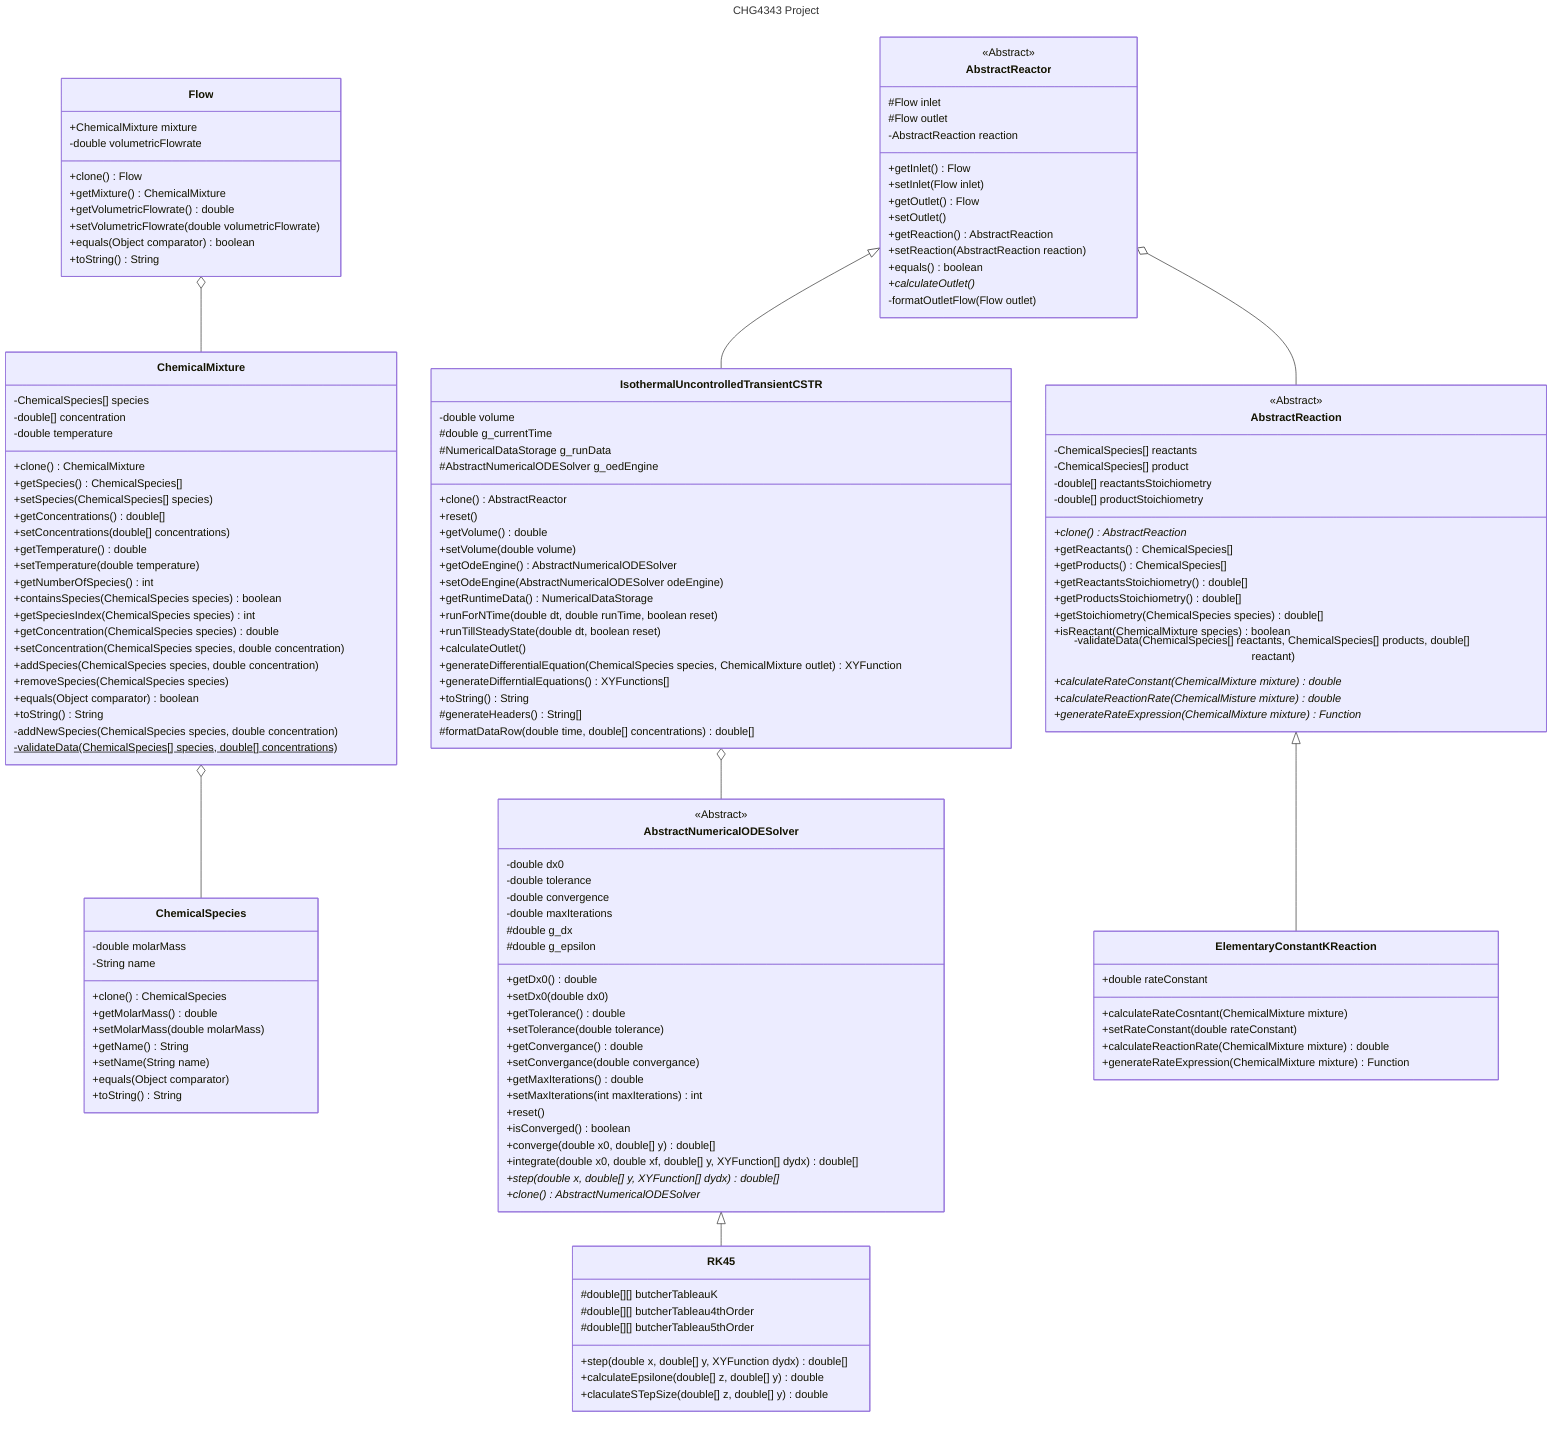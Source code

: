 ---
title: CHG4343 Project
---
classDiagram
    %% Relationship between concrete classes
    ChemicalMixture o-- ChemicalSpecies
    Flow o-- ChemicalMixture
    AbstractReactor o-- AbstractReaction
    IsothermalUncontrolledTransientCSTR o-- AbstractNumericalODESolver

    %% IsA relationships
    AbstractReaction <|-- ElementaryConstantKReaction
    AbstractNumericalODESolver <|-- RK45
    AbstractReactor <|-- IsothermalUncontrolledTransientCSTR

    class ChemicalSpecies {
        -double molarMass
        -String name
        +clone() ChemicalSpecies
        +getMolarMass() double
        +setMolarMass(double molarMass)
        +getName() String
        +setName(String name)
        +equals(Object comparator)
        +toString() String
    }
    class ChemicalMixture {
        -ChemicalSpecies[] species
        -double[] concentration
        -double temperature
        +clone() ChemicalMixture
        +getSpecies() ChemicalSpecies[]
        +setSpecies(ChemicalSpecies[] species)
        +getConcentrations() double[]
        +setConcentrations(double[] concentrations)
        +getTemperature() double
        +setTemperature(double temperature)
        +getNumberOfSpecies() int
        +containsSpecies(ChemicalSpecies species) boolean
        +getSpeciesIndex(ChemicalSpecies species) int
        +getConcentration(ChemicalSpecies species) double
        +setConcentration(ChemicalSpecies species, double concentration)
        +addSpecies(ChemicalSpecies species, double concentration)
        +removeSpecies(ChemicalSpecies species)
        +equals(Object comparator) boolean
        +toString() String
        -addNewSpecies(ChemicalSpecies species, double concentration)
        -validateData(ChemicalSpecies[] species, double[] concentrations)$
    }
    class Flow {
        +ChemicalMixture mixture
        -double volumetricFlowrate
        +clone() Flow
        +getMixture() ChemicalMixture
        +getVolumetricFlowrate() double
        +setVolumetricFlowrate(double volumetricFlowrate)
        +equals(Object comparator) boolean
        +toString() String
    }
    class AbstractReaction {
        <<Abstract>>
        -ChemicalSpecies[] reactants
        -ChemicalSpecies[] product
        -double[] reactantsStoichiometry
        -double[] productStoichiometry
        +clone() AbstractReaction*
        +getReactants() ChemicalSpecies[]
        +getProducts() ChemicalSpecies[]
        +getReactantsStoichiometry() double[]
        +getProductsStoichiometry() double[]
        +getStoichiometry(ChemicalSpecies species) double[]
        +isReactant(ChemicalMixture species) boolean
        -validateData(ChemicalSpecies[] reactants, ChemicalSpecies[] products, double[] reactant)
        +calculateRateConstant(ChemicalMixture mixture) double*
        +calculateReactionRate(ChemicalMisture mixture) double*
        +generateRateExpression(ChemicalMixture mixture) Function*
    }
    class ElementaryConstantKReaction {
        +double rateConstant
        +calculateRateCosntant(ChemicalMixture mixture)
        +setRateConstant(double rateConstant)
        +calculateReactionRate(ChemicalMixture mixture) double
        +generateRateExpression(ChemicalMixture mixture) Function
    }
    class AbstractReactor {
        <<Abstract>>
        #Flow inlet
        #Flow outlet
        -AbstractReaction reaction
        +getInlet() Flow
        +setInlet(Flow inlet)
        +getOutlet() Flow
        +setOutlet()
        +getReaction() AbstractReaction
        +setReaction(AbstractReaction reaction)
        +equals() boolean
        +calculateOutlet() *
        -formatOutletFlow(Flow outlet)
    }
    class IsothermalUncontrolledTransientCSTR {
        -double volume
        #double g_currentTime
        #NumericalDataStorage g_runData
        #AbstractNumericalODESolver g_oedEngine
        +clone() AbstractReactor
        +reset()
        +getVolume() double
        +setVolume(double volume)
        +getOdeEngine() AbstractNumericalODESolver
        +setOdeEngine(AbstractNumericalODESolver odeEngine)
        +getRuntimeData() NumericalDataStorage
        +runForNTime(double dt, double runTime, boolean reset)
        +runTillSteadyState(double dt, boolean reset)
        +calculateOutlet()
        +generateDifferentialEquation(ChemicalSpecies species, ChemicalMixture outlet) XYFunction
        +generateDifferntialEquations() XYFunctions[]
        +toString() String
        #generateHeaders() String[]
        #formatDataRow(double time, double[] concentrations) double[]
    }
    class AbstractNumericalODESolver {
        <<Abstract>>
        -double dx0
        -double tolerance
        -double convergence
        -double maxIterations
        #double g_dx
        #double g_epsilon
        +getDx0() double
        +setDx0(double dx0)
        +getTolerance() double
        +setTolerance(double tolerance)
        +getConvergance() double
        +setConvergance(double convergance)
        +getMaxIterations() double
        +setMaxIterations(int maxIterations) int
        +reset()
        +isConverged() boolean
        +converge(double x0, double[] y) double[]
        +integrate(double x0, double xf, double[] y, XYFunction[] dydx) double[]
        +step(double x, double[] y, XYFunction[] dydx) double[]*
        +clone() AbstractNumericalODESolver*
    }
    class RK45 {
        #double[][] butcherTableauK
        #double[][] butcherTableau4thOrder
        #double[][] butcherTableau5thOrder
        +step(double x, double[] y, XYFunction dydx) double[]
        +calculateEpsilone(double[] z, double[] y) double
        +claculateSTepSize(double[] z, double[] y) double
    }